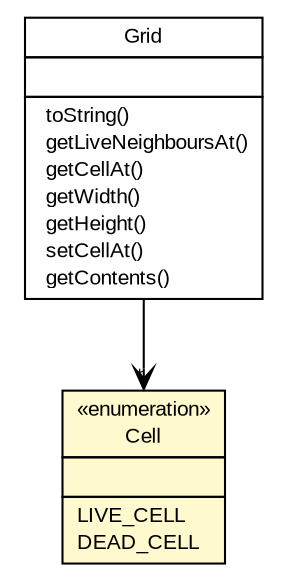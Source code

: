 #!/usr/local/bin/dot
#
# Class diagram 
# Generated by UmlGraph version 4.6 (http://www.spinellis.gr/sw/umlgraph)
#

digraph G {
	edge [fontname="arial",fontsize=10,labelfontname="arial",labelfontsize=10];
	node [fontname="arial",fontsize=10,shape=plaintext];
	// com.wakaleo.gameoflife.domain.Grid
	c59 [label=<<table border="0" cellborder="1" cellspacing="0" cellpadding="2" port="p" href="./Grid.html">
		<tr><td><table border="0" cellspacing="0" cellpadding="1">
			<tr><td> Grid </td></tr>
		</table></td></tr>
		<tr><td><table border="0" cellspacing="0" cellpadding="1">
			<tr><td align="left">  </td></tr>
		</table></td></tr>
		<tr><td><table border="0" cellspacing="0" cellpadding="1">
			<tr><td align="left">  toString() </td></tr>
			<tr><td align="left">  getLiveNeighboursAt() </td></tr>
			<tr><td align="left">  getCellAt() </td></tr>
			<tr><td align="left">  getWidth() </td></tr>
			<tr><td align="left">  getHeight() </td></tr>
			<tr><td align="left">  setCellAt() </td></tr>
			<tr><td align="left">  getContents() </td></tr>
		</table></td></tr>
		</table>>, fontname="arial", fontcolor="black", fontsize=10.0];
	// com.wakaleo.gameoflife.domain.Cell
	c60 [label=<<table border="0" cellborder="1" cellspacing="0" cellpadding="2" port="p" bgcolor="lemonChiffon" href="./Cell.html">
		<tr><td><table border="0" cellspacing="0" cellpadding="1">
			<tr><td> &laquo;enumeration&raquo; </td></tr>
			<tr><td> Cell </td></tr>
		</table></td></tr>
		<tr><td><table border="0" cellspacing="0" cellpadding="1">
			<tr><td align="left">  </td></tr>
		</table></td></tr>
		<tr><td><table border="0" cellspacing="0" cellpadding="1">
			<tr><td align="left"> LIVE_CELL </td></tr>
			<tr><td align="left"> DEAD_CELL </td></tr>
		</table></td></tr>
		</table>>, fontname="arial", fontcolor="black", fontsize=10.0];
	// com.wakaleo.gameoflife.domain.Grid NAVASSOC com.wakaleo.gameoflife.domain.Cell
	c59:p -> c60:p [taillabel="", label="", headlabel="*", fontname="arial", fontcolor="black", fontsize=10.0, color="black", arrowhead=open];
}

